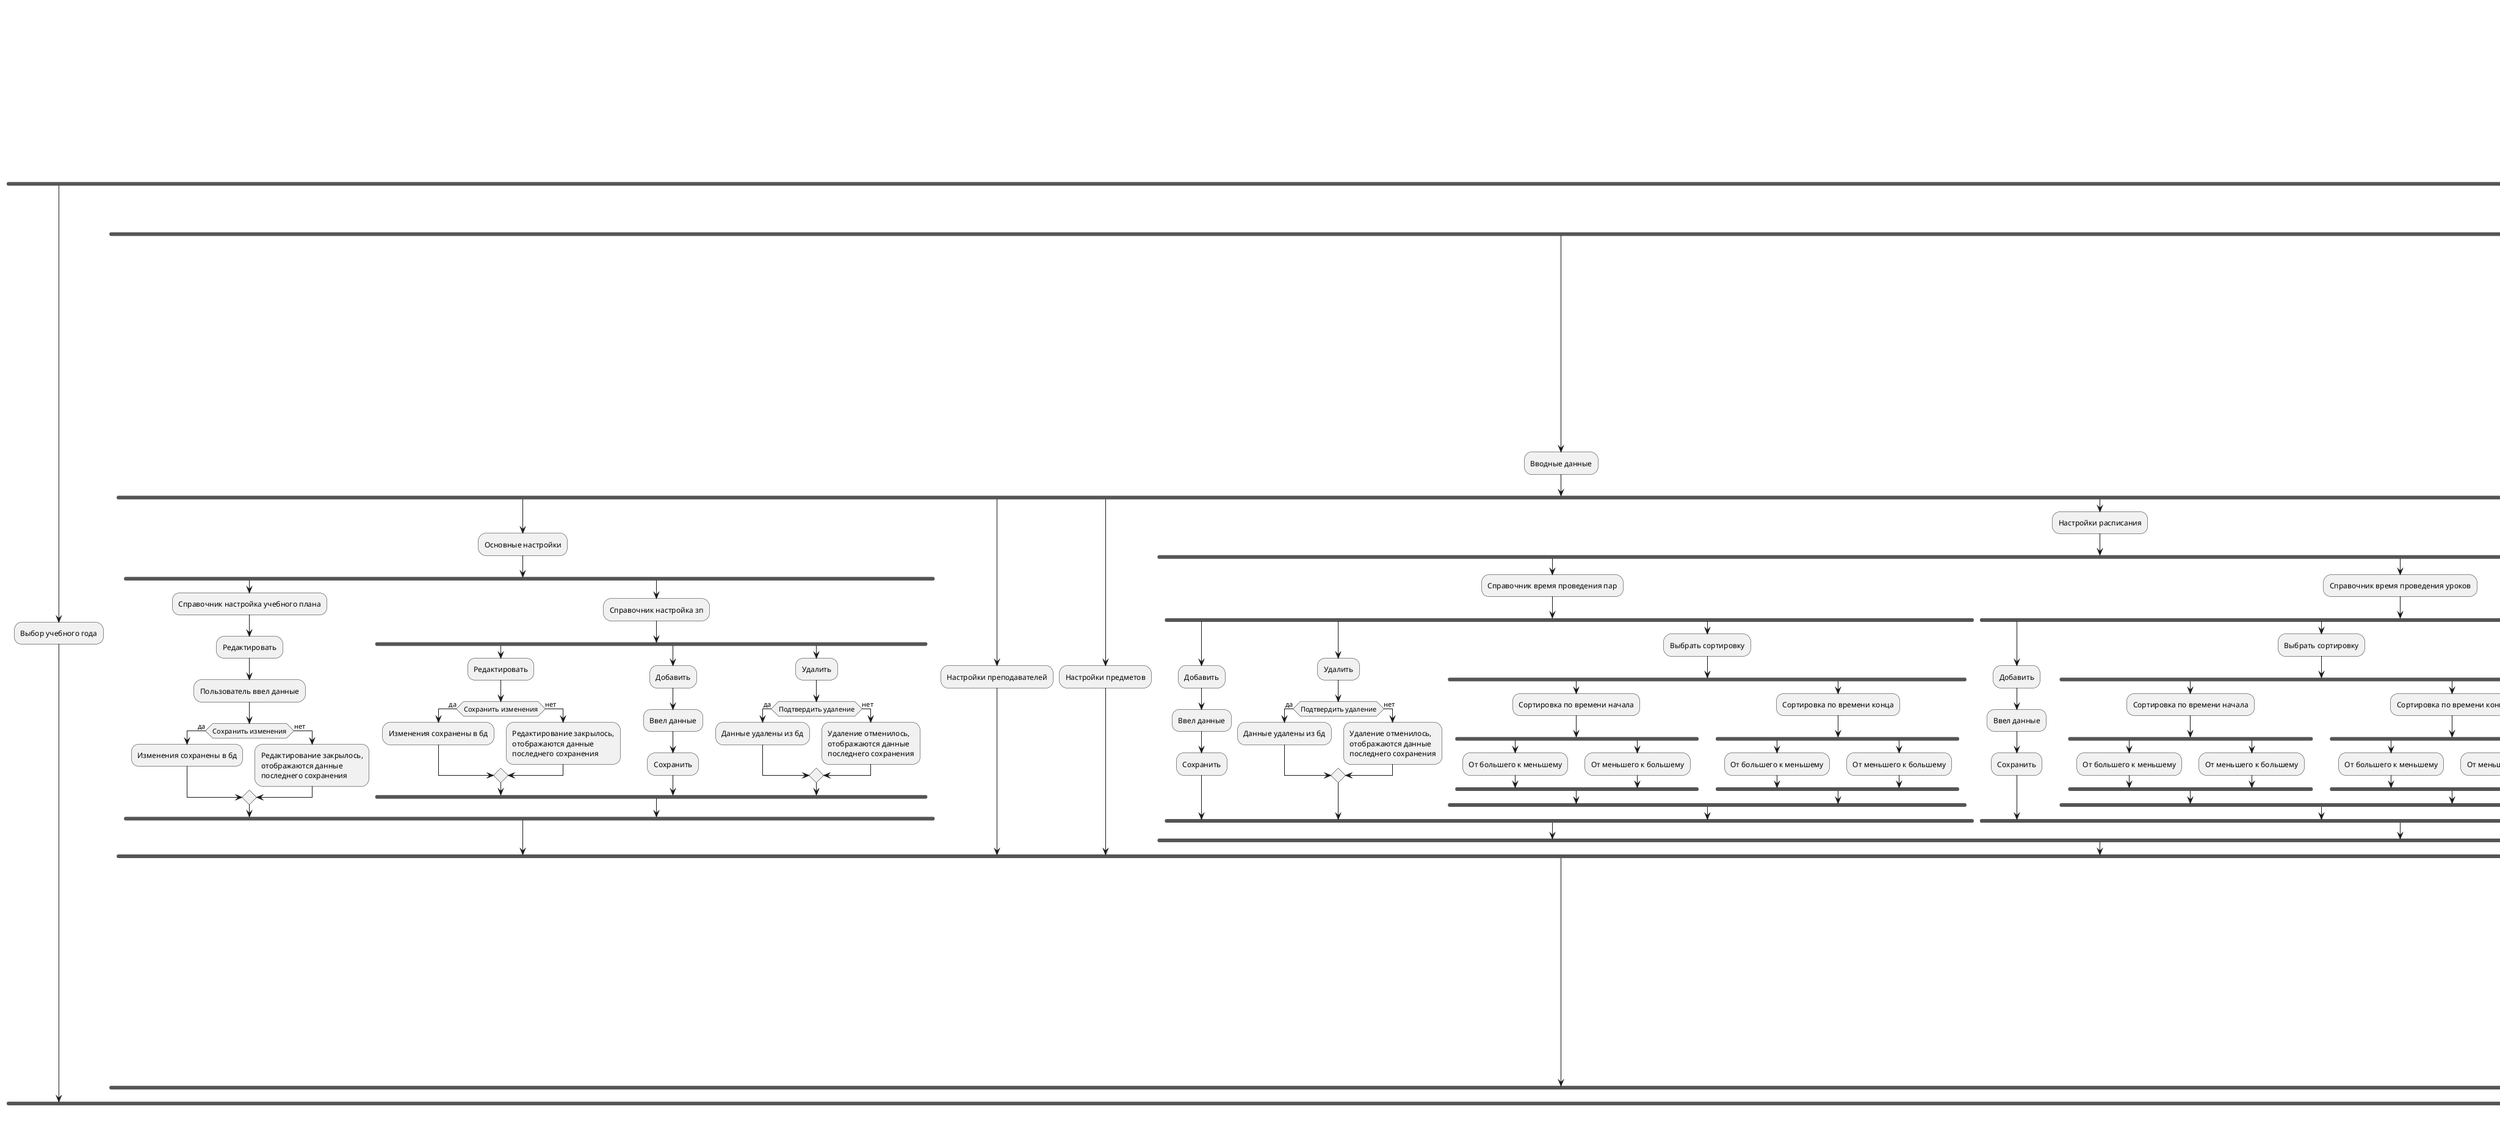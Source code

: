 @startuml Activity
start
:Ввод пароля;
while (Ошибка при вводе пароля) is (да)
  :Повторить ввод пароля;
endwhile (нет)
  :Главное меню;
  fork
    :Выбор учебного года;
  fork again
    :Выбор раздела;
    fork
      :Вводные данные;
      fork
        :Основные настройки;
        fork
          :Справочник настройка учебного плана;
          :Редактировать;
          :Пользователь ввел данные;
          if(Сохранить изменения) then (да)
            :Изменения сохранены в бд;
          else (нет)
            :Редактирование закрылось, 
            отображаются данные 
            последнего сохранения;
          endif
        fork again
          :Справочник настройка зп;
          fork
            :Редактировать;
            if(Сохранить изменения) then (да)
              :Изменения сохранены в бд;
            else (нет)
              :Редактирование закрылось, 
              отображаются данные 
              последнего сохранения;
            endif
          fork again
            :Добавить;
            :Ввел данные;
            :Сохранить;
          fork again
            :Удалить;
            if(Подтвердить удаление) then (да)
              :Данные удалены из бд;
            else (нет)
              :Удаление отменилось,
              отображаются данные 
              последнего сохранения;
            endif
          endfork
        endfork
      fork again
        :Настройки преподавателей;
      fork again
        :Настройки предметов;
      fork again
        :Настройки расписания;
        fork
          :Справочник время проведения пар;
          fork
            :Добавить;
            :Ввел данные;
            :Сохранить;
          fork again
            :Удалить;
            if(Подтвердить удаление) then (да)
              :Данные удалены из бд;
            else (нет)
              :Удаление отменилось,
              отображаются данные 
              последнего сохранения;
            endif
          fork again
            :Выбрать сортировку;
            fork
                :Сортировка по времени начала;
                fork
                :От большего к меньшему;
                fork again
                :От меньшего к большему;
                endfork
            fork again
                :Сортировка по времени конца;
                fork
                :От большего к меньшему;
                fork again
                :От меньшего к большему;
                endfork
            endfork
          endfork
        fork again
          :Справочник время проведения уроков;
          fork
            :Добавить;
            :Ввел данные;
            :Сохранить;
          fork again
            :Выбрать сортировку;
            fork
              :Сортировка по времени начала;
              fork
                :От большего к меньшему;
              fork again
                :От меньшего к большему;
              endfork
            fork again
              :Сортировка по времени конца;
              fork
                :От большего к меньшему;
              fork again
                :От меньшего к большему;
              endfork
            endfork
          fork again
            :Удалить;
            if(Подтвердить удаление) then (да)
              :Данные удалены из бд;
            else (нет)
              :Удаление отменилось,
              отображаются данные 
              последнего сохранения;
            endif
          endfork
        fork again
          :Справочник проведение линейки;
          :Редактировать;
          :Пользователь ввел данные;
          :Выбрал день недели из списка;
          if(Сохранить изменения) then (да)
            :Изменения сохранены в бд;
          else (нет)
            :Редактирование закрылось, 
            отображаются данные 
            последнего сохранения;
          endif  
        endfork
      endfork
    fork again
      :Учебный план;
      fork
        :Предметы;
      fork again
        :Преподаватели;
      fork again
        :Учебный план;
      fork again
        :Назначение;    
      endfork
    fork again
      :Расписание;
      fork
        :Выбор учебной недели;
      fork again
        :Справочник по преподавателям;
        fork
          :Редактировать;
          :Выбрать из списка;
          if(Сохранить изменения) then (да)
            :Изменения сохранены в бд;
          else (нет)
            :Редактирование закрылось, 
            отображаются данные 
            последнего сохранения;
          endif
        fork again
          :Поиск;
          :Пользователь ввел данные;
          :Данные отфильтровались согласно поиску; 
        endfork
      fork again
        :Справочник по классам;
      fork again
        :Расписание; 
        fork
          :Панель;
          fork
          while(Нужны изменения) is (да)
            :Редактировать;
            :Выбрать день недели;
            :Выбрать пара/урок;
            :Выбрать время;
            :Выбрать классы;
            :Ввести кол-во подгрупп;
            :Выбрать подгруппу 
             для которой проставляется занятие;
            :Выбрать из списка предмет+преподаватель;
            if(Занятие онлайн) then (да)
            else (нет)
              :Выбрать кабинет;
            endif
            :Выбрать деление по 
            группам/паралелли/классам 
            для отчетов;
            if() then (Сохранить)
              :Изменения перенеслись 
              в рабочую область;
            else (Очистить)
              :Панель в дефолтном виде;
            endif 
          endwhile (нет) 
          fork again
          if (Учебный план на текущуюю и на рассматриваемую неделю совпадают) then (да)
            :Применить для текущей недели;  
            :В бд на текущую неделю записывается 
             такое же расписание, 
             как на рассматриваемой;
          else (нет)
          endif
          fork again
            :Сохранить в табель;
            :Расписание недели учитывается 
            в месячном табеле;
          fork again
            :Сохранить в excel; 
            :Скачивается файл excel с расписанием;
          endfork
        fork again
          :Рабочая область;
          fork
            :Редактировать ячейку;
            :Данные подтягиваются в форму редактирования;
          fork again
            :Удалить ячейку; 
            :Очищается выбранная ячейка;
          endfork
        endfork  
      endfork
    endfork
  endfork
stop
@enduml